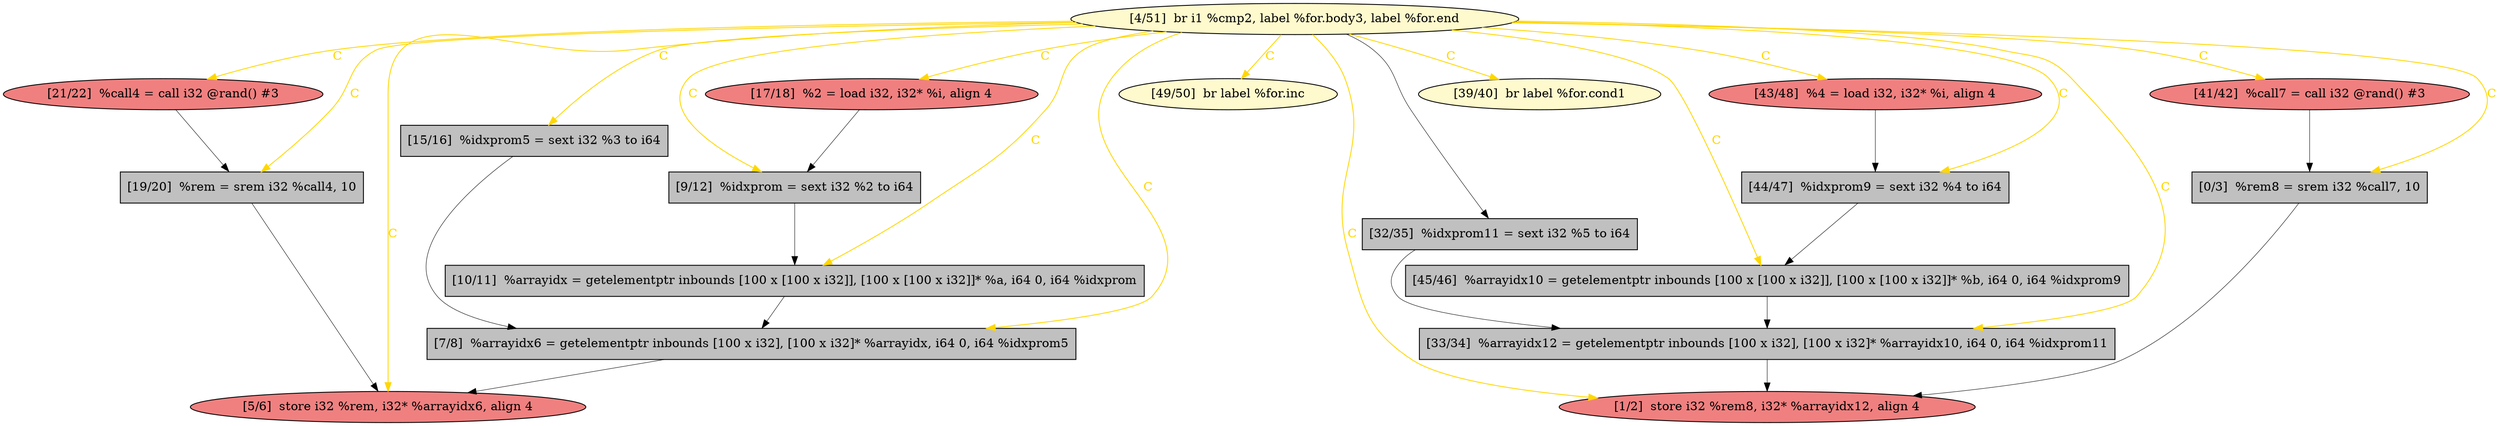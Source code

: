 
digraph G {


node1130 [fillcolor=grey,label="[19/20]  %rem = srem i32 %call4, 10",shape=rectangle,style=filled ]
node1128 [fillcolor=grey,label="[33/34]  %arrayidx12 = getelementptr inbounds [100 x i32], [100 x i32]* %arrayidx10, i64 0, i64 %idxprom11",shape=rectangle,style=filled ]
node1117 [fillcolor=lightcoral,label="[43/48]  %4 = load i32, i32* %i, align 4",shape=ellipse,style=filled ]
node1119 [fillcolor=lightcoral,label="[1/2]  store i32 %rem8, i32* %arrayidx12, align 4",shape=ellipse,style=filled ]
node1115 [fillcolor=grey,label="[15/16]  %idxprom5 = sext i32 %3 to i64",shape=rectangle,style=filled ]
node1114 [fillcolor=grey,label="[10/11]  %arrayidx = getelementptr inbounds [100 x [100 x i32]], [100 x [100 x i32]]* %a, i64 0, i64 %idxprom",shape=rectangle,style=filled ]
node1127 [fillcolor=grey,label="[32/35]  %idxprom11 = sext i32 %5 to i64",shape=rectangle,style=filled ]
node1116 [fillcolor=lightcoral,label="[17/18]  %2 = load i32, i32* %i, align 4",shape=ellipse,style=filled ]
node1124 [fillcolor=lemonchiffon,label="[49/50]  br label %for.inc",shape=ellipse,style=filled ]
node1113 [fillcolor=grey,label="[9/12]  %idxprom = sext i32 %2 to i64",shape=rectangle,style=filled ]
node1112 [fillcolor=grey,label="[7/8]  %arrayidx6 = getelementptr inbounds [100 x i32], [100 x i32]* %arrayidx, i64 0, i64 %idxprom5",shape=rectangle,style=filled ]
node1121 [fillcolor=lemonchiffon,label="[39/40]  br label %for.cond1",shape=ellipse,style=filled ]
node1129 [fillcolor=lightcoral,label="[21/22]  %call4 = call i32 @rand() #3",shape=ellipse,style=filled ]
node1118 [fillcolor=grey,label="[45/46]  %arrayidx10 = getelementptr inbounds [100 x [100 x i32]], [100 x [100 x i32]]* %b, i64 0, i64 %idxprom9",shape=rectangle,style=filled ]
node1122 [fillcolor=lightcoral,label="[5/6]  store i32 %rem, i32* %arrayidx6, align 4",shape=ellipse,style=filled ]
node1123 [fillcolor=lightcoral,label="[41/42]  %call7 = call i32 @rand() #3",shape=ellipse,style=filled ]
node1120 [fillcolor=grey,label="[44/47]  %idxprom9 = sext i32 %4 to i64",shape=rectangle,style=filled ]
node1125 [fillcolor=grey,label="[0/3]  %rem8 = srem i32 %call7, 10",shape=rectangle,style=filled ]
node1126 [fillcolor=lemonchiffon,label="[4/51]  br i1 %cmp2, label %for.body3, label %for.end",shape=ellipse,style=filled ]

node1126->node1118 [style=solid,color=gold,label="C",penwidth=1.0,fontcolor=gold ]
node1117->node1120 [style=solid,color=black,label="",penwidth=0.5,fontcolor=black ]
node1126->node1116 [style=solid,color=gold,label="C",penwidth=1.0,fontcolor=gold ]
node1126->node1125 [style=solid,color=gold,label="C",penwidth=1.0,fontcolor=gold ]
node1126->node1119 [style=solid,color=gold,label="C",penwidth=1.0,fontcolor=gold ]
node1126->node1129 [style=solid,color=gold,label="C",penwidth=1.0,fontcolor=gold ]
node1126->node1120 [style=solid,color=gold,label="C",penwidth=1.0,fontcolor=gold ]
node1126->node1128 [style=solid,color=gold,label="C",penwidth=1.0,fontcolor=gold ]
node1127->node1128 [style=solid,color=black,label="",penwidth=0.5,fontcolor=black ]
node1118->node1128 [style=solid,color=black,label="",penwidth=0.5,fontcolor=black ]
node1129->node1130 [style=solid,color=black,label="",penwidth=0.5,fontcolor=black ]
node1126->node1121 [style=solid,color=gold,label="C",penwidth=1.0,fontcolor=gold ]
node1126->node1113 [style=solid,color=gold,label="C",penwidth=1.0,fontcolor=gold ]
node1126->node1122 [style=solid,color=gold,label="C",penwidth=1.0,fontcolor=gold ]
node1126->node1114 [style=solid,color=gold,label="C",penwidth=1.0,fontcolor=gold ]
node1115->node1112 [style=solid,color=black,label="",penwidth=0.5,fontcolor=black ]
node1114->node1112 [style=solid,color=black,label="",penwidth=0.5,fontcolor=black ]
node1130->node1122 [style=solid,color=black,label="",penwidth=0.5,fontcolor=black ]
node1126->node1127 [style=solid,color=black,label="",penwidth=0.5,fontcolor=black ]
node1126->node1130 [style=solid,color=gold,label="C",penwidth=1.0,fontcolor=gold ]
node1128->node1119 [style=solid,color=black,label="",penwidth=0.5,fontcolor=black ]
node1126->node1112 [style=solid,color=gold,label="C",penwidth=1.0,fontcolor=gold ]
node1112->node1122 [style=solid,color=black,label="",penwidth=0.5,fontcolor=black ]
node1126->node1117 [style=solid,color=gold,label="C",penwidth=1.0,fontcolor=gold ]
node1126->node1115 [style=solid,color=gold,label="C",penwidth=1.0,fontcolor=gold ]
node1113->node1114 [style=solid,color=black,label="",penwidth=0.5,fontcolor=black ]
node1123->node1125 [style=solid,color=black,label="",penwidth=0.5,fontcolor=black ]
node1125->node1119 [style=solid,color=black,label="",penwidth=0.5,fontcolor=black ]
node1116->node1113 [style=solid,color=black,label="",penwidth=0.5,fontcolor=black ]
node1120->node1118 [style=solid,color=black,label="",penwidth=0.5,fontcolor=black ]
node1126->node1124 [style=solid,color=gold,label="C",penwidth=1.0,fontcolor=gold ]
node1126->node1123 [style=solid,color=gold,label="C",penwidth=1.0,fontcolor=gold ]


}
